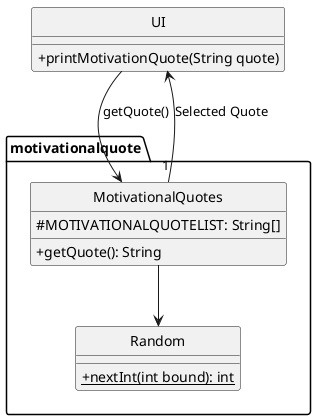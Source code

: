 @startuml
'https://plantuml.com/class-diagram
hide circle
skinparam classAttributeIconSize 0

package "motivationalquote" {


together {
    class MotivationalQuotes {
        # MOTIVATIONALQUOTELIST: String[]
        + getQuote(): String
    }

    class Random {
        {static} + nextInt(int bound): int
    }

    MotivationalQuotes --> Random
    }
}

    class UI {
        + printMotivationQuote(String quote)

    }

    UI --> MotivationalQuotes: getQuote()
    MotivationalQuotes "1" --> UI: Selected Quote


@enduml
